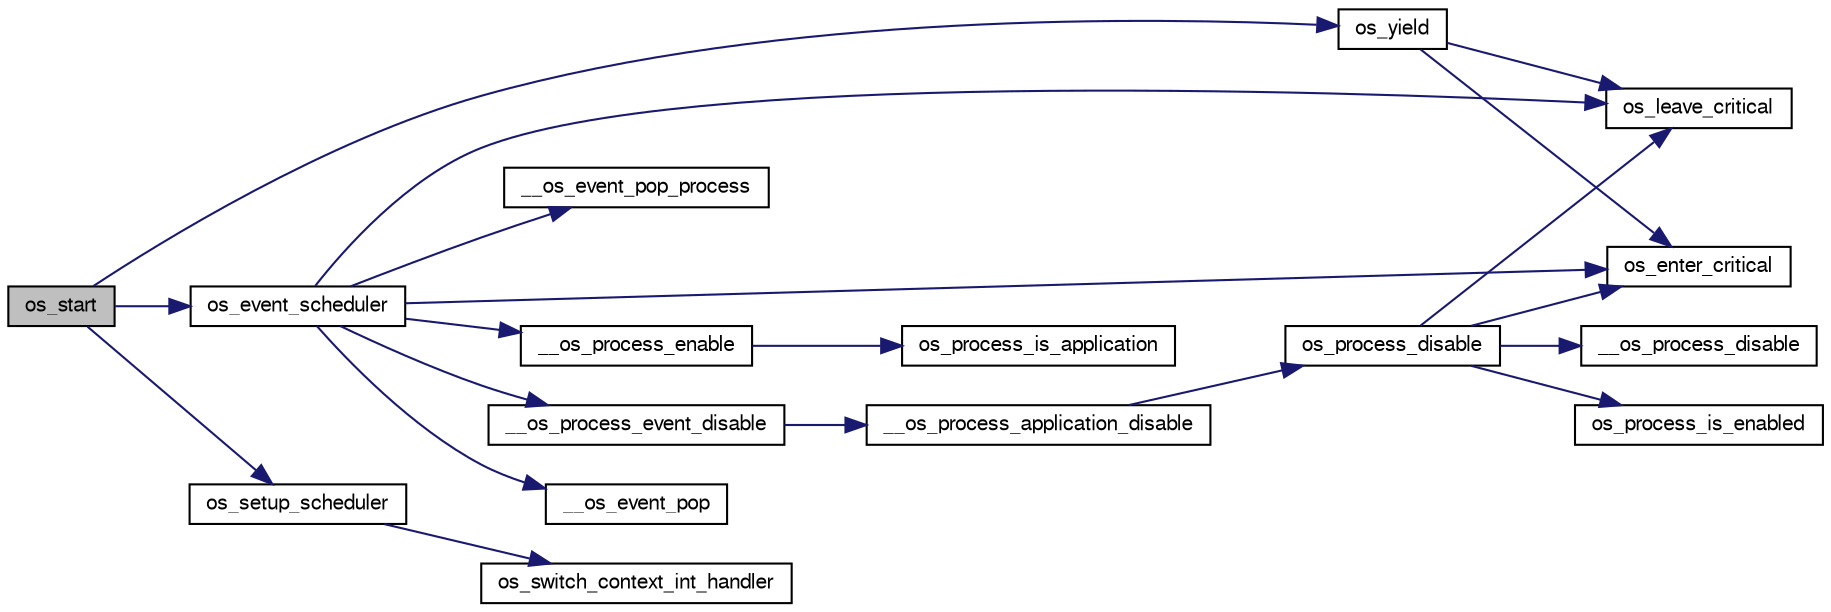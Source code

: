 digraph G
{
  edge [fontname="FreeSans",fontsize="10",labelfontname="FreeSans",labelfontsize="10"];
  node [fontname="FreeSans",fontsize="10",shape=record];
  rankdir=LR;
  Node1 [label="os_start",height=0.2,width=0.4,color="black", fillcolor="grey75", style="filled" fontcolor="black"];
  Node1 -> Node2 [color="midnightblue",fontsize="10",style="solid",fontname="FreeSans"];
  Node2 [label="os_event_scheduler",height=0.2,width=0.4,color="black", fillcolor="white", style="filled",URL="$group__group__os__internal__api.html#ga85539731c6f6d545b066130922dddfe7",tooltip="Event scheduler."];
  Node2 -> Node3 [color="midnightblue",fontsize="10",style="solid",fontname="FreeSans"];
  Node3 [label="__os_event_pop",height=0.2,width=0.4,color="black", fillcolor="white", style="filled",URL="$os__event_8c.html#acff13c8a0d6d97ae1629992028988138"];
  Node2 -> Node4 [color="midnightblue",fontsize="10",style="solid",fontname="FreeSans"];
  Node4 [label="__os_event_pop_process",height=0.2,width=0.4,color="black", fillcolor="white", style="filled",URL="$os__event_8c.html#aeb89fa98c2946542c80faec3b2411ade"];
  Node2 -> Node5 [color="midnightblue",fontsize="10",style="solid",fontname="FreeSans"];
  Node5 [label="__os_process_enable",height=0.2,width=0.4,color="black", fillcolor="white", style="filled",URL="$group__group__os__internal__api.html#gadbbc7ac6ede447e46f3abd0b43cf7279"];
  Node5 -> Node6 [color="midnightblue",fontsize="10",style="solid",fontname="FreeSans"];
  Node6 [label="os_process_is_application",height=0.2,width=0.4,color="black", fillcolor="white", style="filled",URL="$group__group__os__public__api.html#gaa2a70f2f4c0f8d7ebbb5589b2c5bce7f",tooltip="Check if a process is the application process."];
  Node2 -> Node7 [color="midnightblue",fontsize="10",style="solid",fontname="FreeSans"];
  Node7 [label="__os_process_event_disable",height=0.2,width=0.4,color="black", fillcolor="white", style="filled",URL="$group__group__os__internal__api.html#gac27975b4e6ef88d40949d7aedca64ad1",tooltip="Enable the event process If the event process is enabled, the application process will be disabled as..."];
  Node7 -> Node8 [color="midnightblue",fontsize="10",style="solid",fontname="FreeSans"];
  Node8 [label="__os_process_application_disable",height=0.2,width=0.4,color="black", fillcolor="white", style="filled",URL="$group__group__os__internal__api.html#ga9cac795e0d66983e9185e28d6349d8fd",tooltip="Disable the application process."];
  Node8 -> Node9 [color="midnightblue",fontsize="10",style="solid",fontname="FreeSans"];
  Node9 [label="os_process_disable",height=0.2,width=0.4,color="black", fillcolor="white", style="filled",URL="$group__group__os__public__api.html#gaf292791f2fa4380d7ad6069f1e206f9f",tooltip="Disable the execution of a process."];
  Node9 -> Node10 [color="midnightblue",fontsize="10",style="solid",fontname="FreeSans"];
  Node10 [label="__os_process_disable",height=0.2,width=0.4,color="black", fillcolor="white", style="filled",URL="$group__group__os__internal__api.html#ga8b77e662e12b6ec1437ac678246f4441"];
  Node9 -> Node11 [color="midnightblue",fontsize="10",style="solid",fontname="FreeSans"];
  Node11 [label="os_enter_critical",height=0.2,width=0.4,color="black", fillcolor="white", style="filled",URL="$group__os__port__group.html#ga8c5be06e8a791ac257e372d19a41e527",tooltip="Start of a critical code region. Preemptive context switches cannot occur when in a critical region..."];
  Node9 -> Node12 [color="midnightblue",fontsize="10",style="solid",fontname="FreeSans"];
  Node12 [label="os_leave_critical",height=0.2,width=0.4,color="black", fillcolor="white", style="filled",URL="$group__os__port__group.html#ga1ed5e871f1b9707aafedd8f97d9d6524",tooltip="Exit a critical code region. ."];
  Node9 -> Node13 [color="midnightblue",fontsize="10",style="solid",fontname="FreeSans"];
  Node13 [label="os_process_is_enabled",height=0.2,width=0.4,color="black", fillcolor="white", style="filled",URL="$group__group__os__public__api.html#gaa0ef4301dd6970eb16d4afd6f66e5f67",tooltip="Check wether a process is enabled or not."];
  Node2 -> Node11 [color="midnightblue",fontsize="10",style="solid",fontname="FreeSans"];
  Node2 -> Node12 [color="midnightblue",fontsize="10",style="solid",fontname="FreeSans"];
  Node1 -> Node14 [color="midnightblue",fontsize="10",style="solid",fontname="FreeSans"];
  Node14 [label="os_setup_scheduler",height=0.2,width=0.4,color="black", fillcolor="white", style="filled",URL="$group__os__port__group.html#ga3950e19158970000b838014a821fa8d8",tooltip="Setup the task scheduler interrupt."];
  Node14 -> Node15 [color="midnightblue",fontsize="10",style="solid",fontname="FreeSans"];
  Node15 [label="os_switch_context_int_handler",height=0.2,width=0.4,color="black", fillcolor="white", style="filled",URL="$group__os__port__group.html#ga190ac35a6514e5abd07f888ac794e541",tooltip="Context switch for a process.  Interrupt handler which is used to schedule and switch between the pro..."];
  Node1 -> Node16 [color="midnightblue",fontsize="10",style="solid",fontname="FreeSans"];
  Node16 [label="os_yield",height=0.2,width=0.4,color="black", fillcolor="white", style="filled",URL="$group__group__os__public__api.html#ga02d2fa79b4b720c7906a7262740db686",tooltip="Call the scheduler to switch to a new task that is ready to run. This function is useful for cooperat..."];
  Node16 -> Node11 [color="midnightblue",fontsize="10",style="solid",fontname="FreeSans"];
  Node16 -> Node12 [color="midnightblue",fontsize="10",style="solid",fontname="FreeSans"];
}
